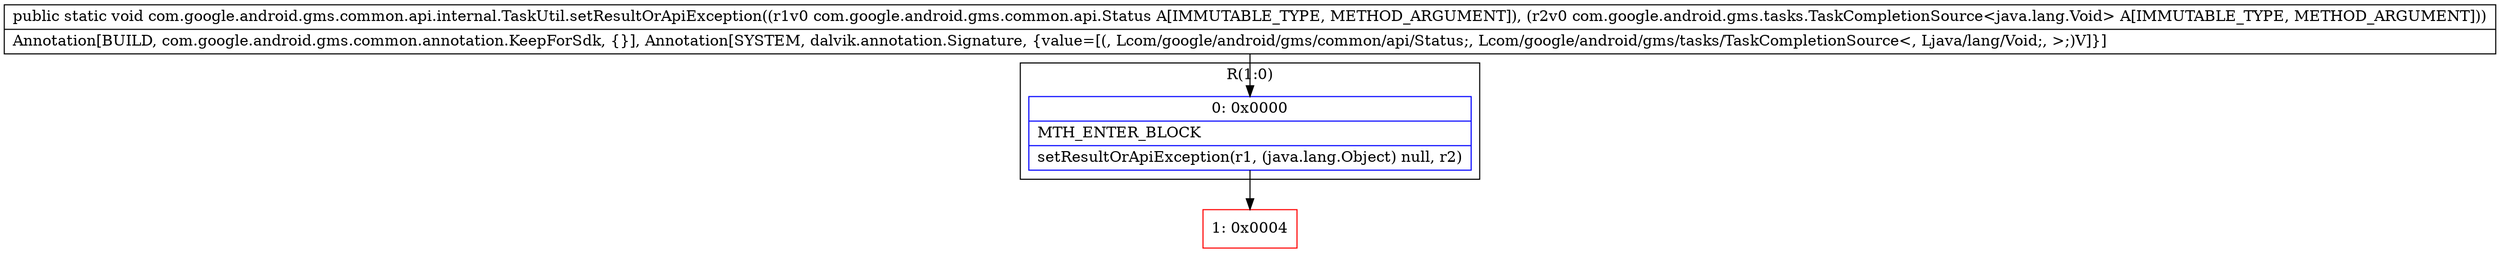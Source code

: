 digraph "CFG forcom.google.android.gms.common.api.internal.TaskUtil.setResultOrApiException(Lcom\/google\/android\/gms\/common\/api\/Status;Lcom\/google\/android\/gms\/tasks\/TaskCompletionSource;)V" {
subgraph cluster_Region_1509888098 {
label = "R(1:0)";
node [shape=record,color=blue];
Node_0 [shape=record,label="{0\:\ 0x0000|MTH_ENTER_BLOCK\l|setResultOrApiException(r1, (java.lang.Object) null, r2)\l}"];
}
Node_1 [shape=record,color=red,label="{1\:\ 0x0004}"];
MethodNode[shape=record,label="{public static void com.google.android.gms.common.api.internal.TaskUtil.setResultOrApiException((r1v0 com.google.android.gms.common.api.Status A[IMMUTABLE_TYPE, METHOD_ARGUMENT]), (r2v0 com.google.android.gms.tasks.TaskCompletionSource\<java.lang.Void\> A[IMMUTABLE_TYPE, METHOD_ARGUMENT]))  | Annotation[BUILD, com.google.android.gms.common.annotation.KeepForSdk, \{\}], Annotation[SYSTEM, dalvik.annotation.Signature, \{value=[(, Lcom\/google\/android\/gms\/common\/api\/Status;, Lcom\/google\/android\/gms\/tasks\/TaskCompletionSource\<, Ljava\/lang\/Void;, \>;)V]\}]\l}"];
MethodNode -> Node_0;
Node_0 -> Node_1;
}

